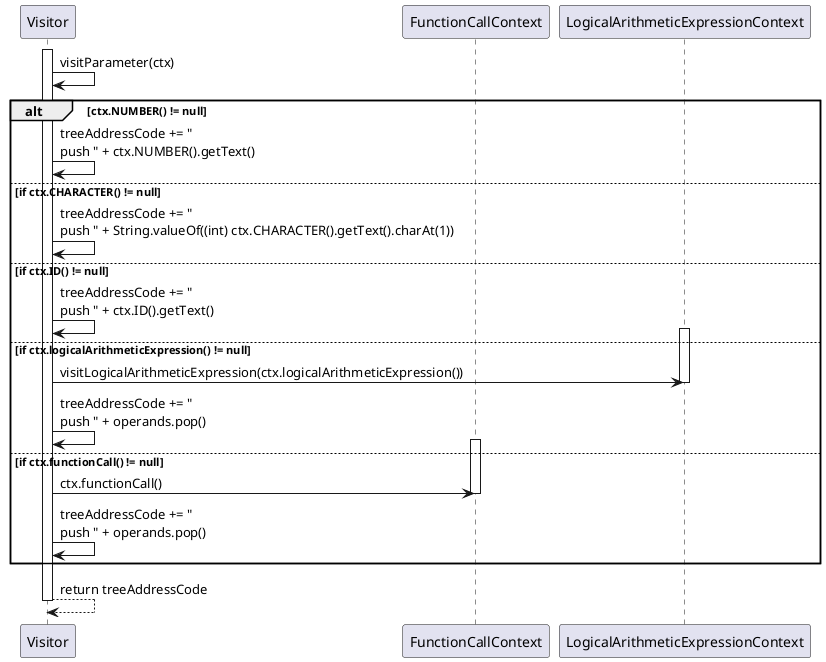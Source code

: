 @startuml Visitor2
participant Visitor
participant FunctionCallContext
participant LogicalArithmeticExpressionContext

activate Visitor
Visitor -> Visitor: visitParameter(ctx)

alt ctx.NUMBER() != null
    Visitor -> Visitor: treeAddressCode += "\npush " + ctx.NUMBER().getText()
else if ctx.CHARACTER() != null
    Visitor -> Visitor: treeAddressCode += "\npush " + String.valueOf((int) ctx.CHARACTER().getText().charAt(1))
else if ctx.ID() != null
    Visitor -> Visitor: treeAddressCode += "\npush " + ctx.ID().getText()
else if ctx.logicalArithmeticExpression() != null
    activate LogicalArithmeticExpressionContext
    Visitor -> LogicalArithmeticExpressionContext: visitLogicalArithmeticExpression(ctx.logicalArithmeticExpression())
    deactivate LogicalArithmeticExpressionContext
    Visitor -> Visitor: treeAddressCode += "\npush " + operands.pop()
else if ctx.functionCall() != null
    activate FunctionCallContext
    Visitor -> FunctionCallContext: ctx.functionCall()
    deactivate FunctionCallContext
    Visitor -> Visitor: treeAddressCode += "\npush " + operands.pop()
end

Visitor --> Visitor: return treeAddressCode
deactivate Visitor
@enduml
